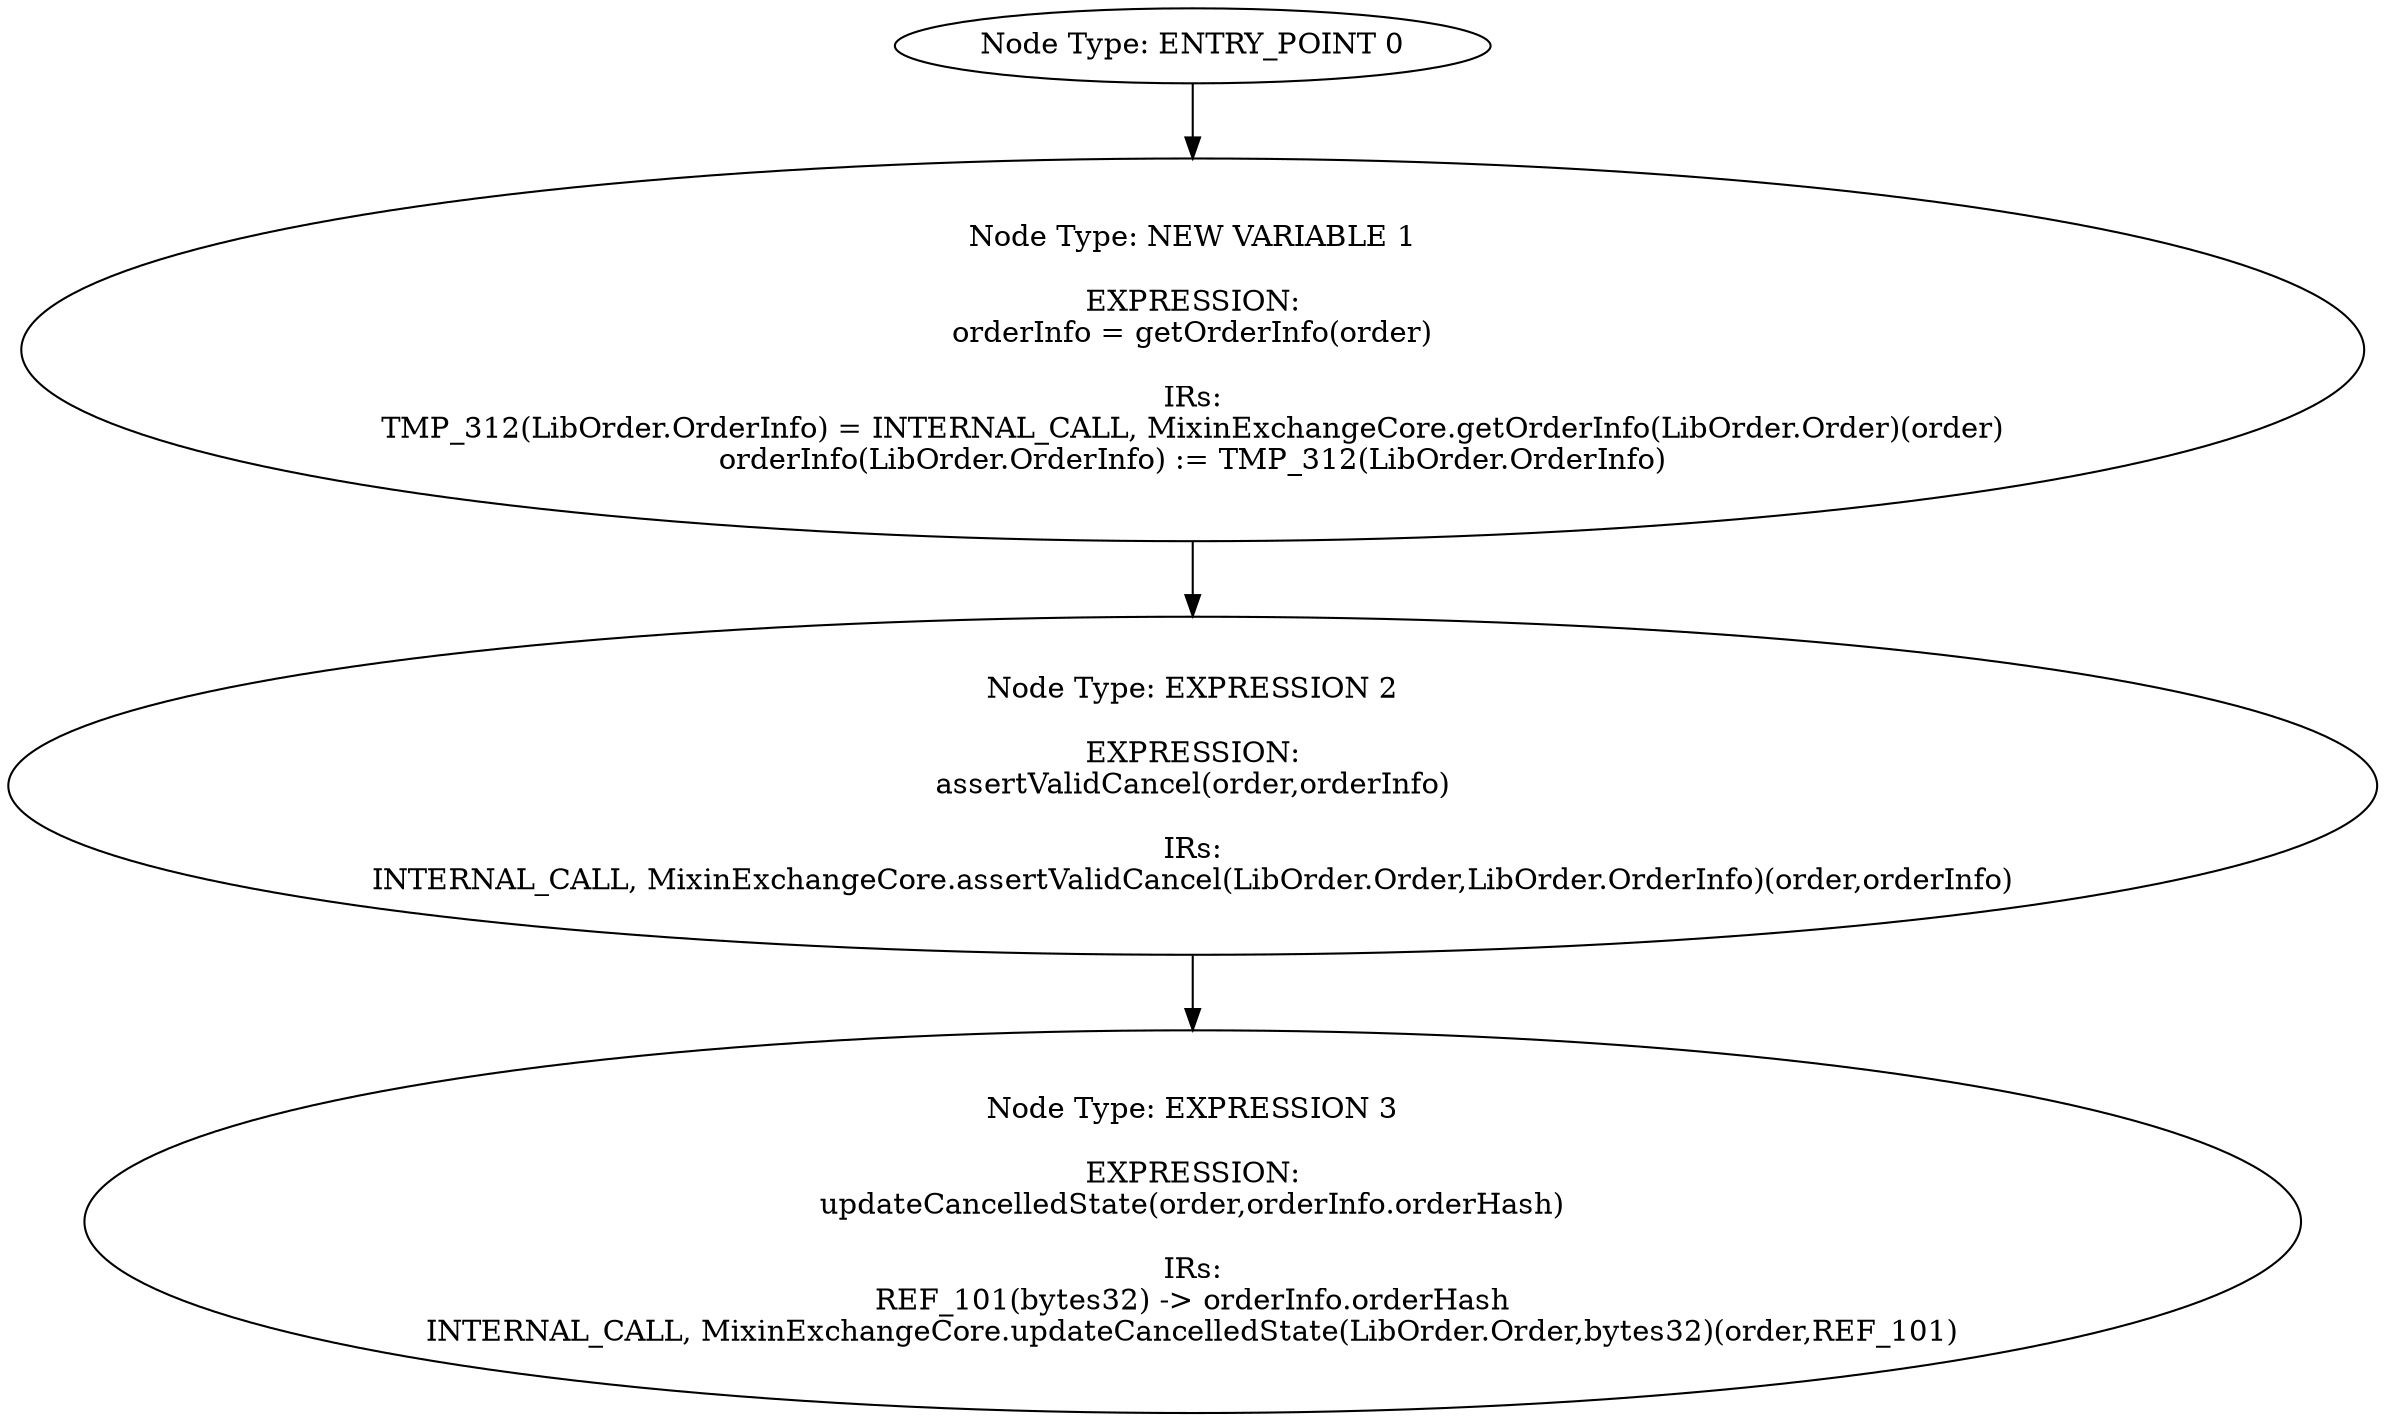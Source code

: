 digraph{
0[label="Node Type: ENTRY_POINT 0
"];
0->1;
1[label="Node Type: NEW VARIABLE 1

EXPRESSION:
orderInfo = getOrderInfo(order)

IRs:
TMP_312(LibOrder.OrderInfo) = INTERNAL_CALL, MixinExchangeCore.getOrderInfo(LibOrder.Order)(order)
orderInfo(LibOrder.OrderInfo) := TMP_312(LibOrder.OrderInfo)"];
1->2;
2[label="Node Type: EXPRESSION 2

EXPRESSION:
assertValidCancel(order,orderInfo)

IRs:
INTERNAL_CALL, MixinExchangeCore.assertValidCancel(LibOrder.Order,LibOrder.OrderInfo)(order,orderInfo)"];
2->3;
3[label="Node Type: EXPRESSION 3

EXPRESSION:
updateCancelledState(order,orderInfo.orderHash)

IRs:
REF_101(bytes32) -> orderInfo.orderHash
INTERNAL_CALL, MixinExchangeCore.updateCancelledState(LibOrder.Order,bytes32)(order,REF_101)"];
}
